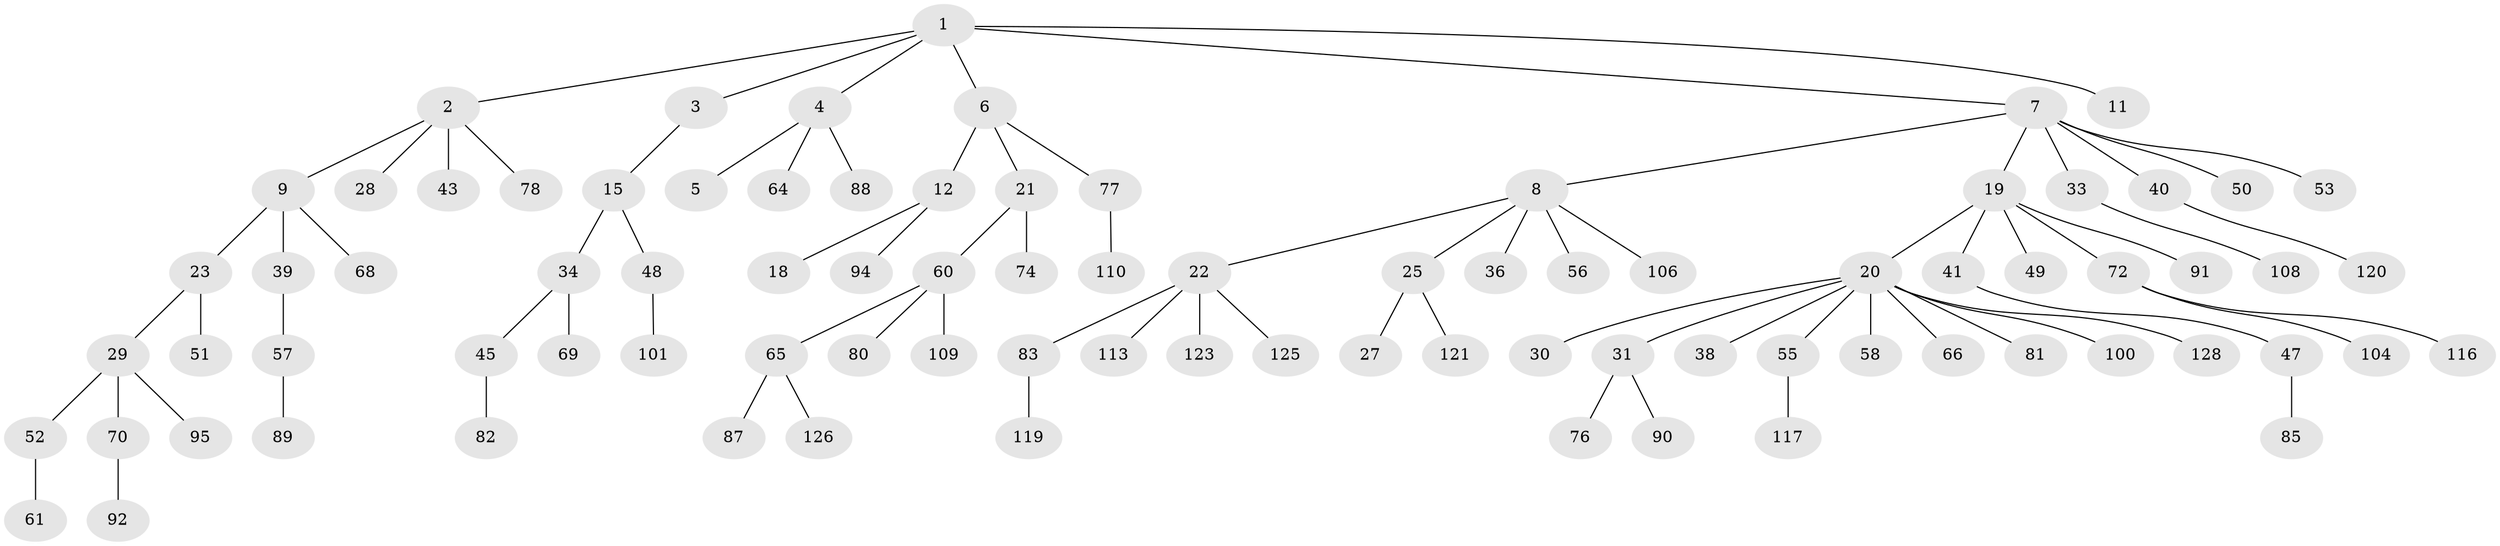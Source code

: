 // original degree distribution, {7: 0.023076923076923078, 6: 0.007692307692307693, 2: 0.26153846153846155, 4: 0.05384615384615385, 3: 0.13076923076923078, 5: 0.03076923076923077, 1: 0.49230769230769234}
// Generated by graph-tools (version 1.1) at 2025/11/02/27/25 16:11:27]
// undirected, 87 vertices, 86 edges
graph export_dot {
graph [start="1"]
  node [color=gray90,style=filled];
  1 [super="+35"];
  2 [super="+24"];
  3;
  4 [super="+63"];
  5 [super="+32"];
  6 [super="+10"];
  7 [super="+13"];
  8 [super="+16"];
  9 [super="+17"];
  11 [super="+103"];
  12 [super="+14"];
  15 [super="+46"];
  18 [super="+67"];
  19 [super="+59"];
  20 [super="+26"];
  21 [super="+54"];
  22 [super="+42"];
  23;
  25 [super="+98"];
  27 [super="+84"];
  28;
  29 [super="+44"];
  30;
  31 [super="+127"];
  33;
  34 [super="+37"];
  36;
  38;
  39 [super="+124"];
  40 [super="+62"];
  41;
  43;
  45 [super="+105"];
  47 [super="+71"];
  48 [super="+107"];
  49;
  50;
  51;
  52;
  53;
  55;
  56;
  57 [super="+86"];
  58;
  60 [super="+97"];
  61 [super="+93"];
  64;
  65 [super="+75"];
  66;
  68 [super="+73"];
  69;
  70 [super="+102"];
  72 [super="+79"];
  74 [super="+96"];
  76 [super="+99"];
  77;
  78;
  80 [super="+115"];
  81;
  82;
  83;
  85;
  87;
  88;
  89;
  90;
  91;
  92;
  94;
  95;
  100;
  101 [super="+114"];
  104 [super="+122"];
  106;
  108 [super="+112"];
  109 [super="+118"];
  110 [super="+111"];
  113 [super="+129"];
  116 [super="+130"];
  117;
  119;
  120;
  121;
  123;
  125;
  126;
  128;
  1 -- 2;
  1 -- 3;
  1 -- 4;
  1 -- 6;
  1 -- 7;
  1 -- 11;
  2 -- 9;
  2 -- 28;
  2 -- 43;
  2 -- 78;
  3 -- 15;
  4 -- 5;
  4 -- 88;
  4 -- 64;
  6 -- 12;
  6 -- 21;
  6 -- 77;
  7 -- 8;
  7 -- 19;
  7 -- 33;
  7 -- 40;
  7 -- 50;
  7 -- 53;
  8 -- 56;
  8 -- 36;
  8 -- 22;
  8 -- 25;
  8 -- 106;
  9 -- 23;
  9 -- 39;
  9 -- 68;
  12 -- 18;
  12 -- 94;
  15 -- 34;
  15 -- 48;
  19 -- 20;
  19 -- 41;
  19 -- 49;
  19 -- 72;
  19 -- 91;
  20 -- 38;
  20 -- 55;
  20 -- 81;
  20 -- 128;
  20 -- 66;
  20 -- 100;
  20 -- 58;
  20 -- 30;
  20 -- 31;
  21 -- 74;
  21 -- 60;
  22 -- 83;
  22 -- 113;
  22 -- 123;
  22 -- 125;
  23 -- 29;
  23 -- 51;
  25 -- 27;
  25 -- 121;
  29 -- 70;
  29 -- 95;
  29 -- 52;
  31 -- 76;
  31 -- 90;
  33 -- 108;
  34 -- 45;
  34 -- 69;
  39 -- 57;
  40 -- 120;
  41 -- 47;
  45 -- 82;
  47 -- 85;
  48 -- 101;
  52 -- 61;
  55 -- 117;
  57 -- 89;
  60 -- 65;
  60 -- 80;
  60 -- 109;
  65 -- 87;
  65 -- 126;
  70 -- 92;
  72 -- 104;
  72 -- 116;
  77 -- 110;
  83 -- 119;
}
